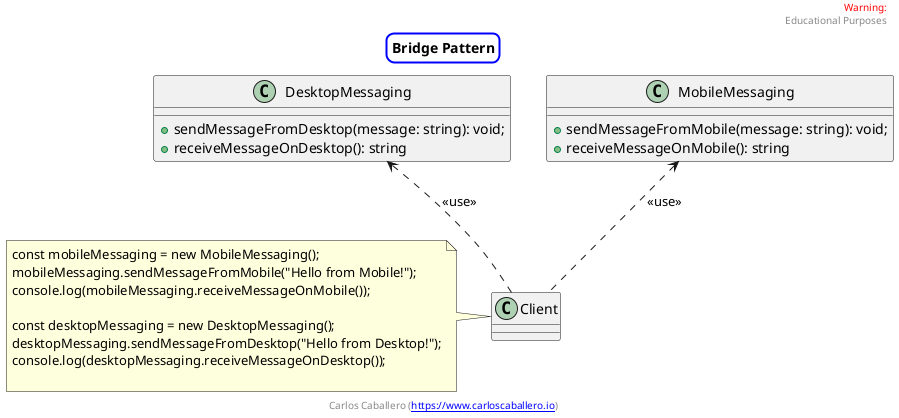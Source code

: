 
@startuml
skinparam titleBorderRoundCorner 15
skinparam titleBorderThickness 2
skinparam titleBorderColor blue


header
<font color=red>Warning:</font>
Educational Purposes
endheader

center footer Carlos Caballero ([[https://www.carloscaballero.io https://www.carloscaballero.io]])


title Bridge Pattern

class DesktopMessaging {
    +sendMessageFromDesktop(message: string): void;
    +receiveMessageOnDesktop(): string 
}

class MobileMessaging {
    +sendMessageFromMobile(message: string): void;
    +receiveMessageOnMobile(): string 
}

class Client {}

DesktopMessaging <.. Client: "<<use>>"
MobileMessaging <.. Client: "<<use>>"

note left of Client
const mobileMessaging = new MobileMessaging();
mobileMessaging.sendMessageFromMobile("Hello from Mobile!");
console.log(mobileMessaging.receiveMessageOnMobile());

const desktopMessaging = new DesktopMessaging();
desktopMessaging.sendMessageFromDesktop("Hello from Desktop!");
console.log(desktopMessaging.receiveMessageOnDesktop());

endnote
@enduml